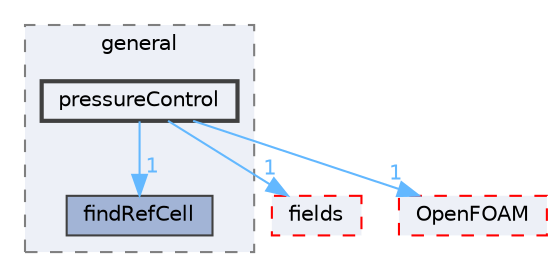 digraph "src/finiteVolume/cfdTools/general/pressureControl"
{
 // LATEX_PDF_SIZE
  bgcolor="transparent";
  edge [fontname=Helvetica,fontsize=10,labelfontname=Helvetica,labelfontsize=10];
  node [fontname=Helvetica,fontsize=10,shape=box,height=0.2,width=0.4];
  compound=true
  subgraph clusterdir_c5259e3096ae0265e0b8b287024f0a94 {
    graph [ bgcolor="#edf0f7", pencolor="grey50", label="general", fontname=Helvetica,fontsize=10 style="filled,dashed", URL="dir_c5259e3096ae0265e0b8b287024f0a94.html",tooltip=""]
  dir_d24eedb9787c0ff52a4911e62c86e5d9 [label="findRefCell", fillcolor="#a2b4d6", color="grey25", style="filled", URL="dir_d24eedb9787c0ff52a4911e62c86e5d9.html",tooltip=""];
  dir_469ab2872a0ce9d7cdb513fb5b313c64 [label="pressureControl", fillcolor="#edf0f7", color="grey25", style="filled,bold", URL="dir_469ab2872a0ce9d7cdb513fb5b313c64.html",tooltip=""];
  }
  dir_25ab4a83a983f7bb7a38b7f63bb141b7 [label="fields", fillcolor="#edf0f7", color="red", style="filled,dashed", URL="dir_25ab4a83a983f7bb7a38b7f63bb141b7.html",tooltip=""];
  dir_c5473ff19b20e6ec4dfe5c310b3778a8 [label="OpenFOAM", fillcolor="#edf0f7", color="red", style="filled,dashed", URL="dir_c5473ff19b20e6ec4dfe5c310b3778a8.html",tooltip=""];
  dir_469ab2872a0ce9d7cdb513fb5b313c64->dir_25ab4a83a983f7bb7a38b7f63bb141b7 [headlabel="1", labeldistance=1.5 headhref="dir_003044_001332.html" href="dir_003044_001332.html" color="steelblue1" fontcolor="steelblue1"];
  dir_469ab2872a0ce9d7cdb513fb5b313c64->dir_c5473ff19b20e6ec4dfe5c310b3778a8 [headlabel="1", labeldistance=1.5 headhref="dir_003044_002695.html" href="dir_003044_002695.html" color="steelblue1" fontcolor="steelblue1"];
  dir_469ab2872a0ce9d7cdb513fb5b313c64->dir_d24eedb9787c0ff52a4911e62c86e5d9 [headlabel="1", labeldistance=1.5 headhref="dir_003044_001382.html" href="dir_003044_001382.html" color="steelblue1" fontcolor="steelblue1"];
}
